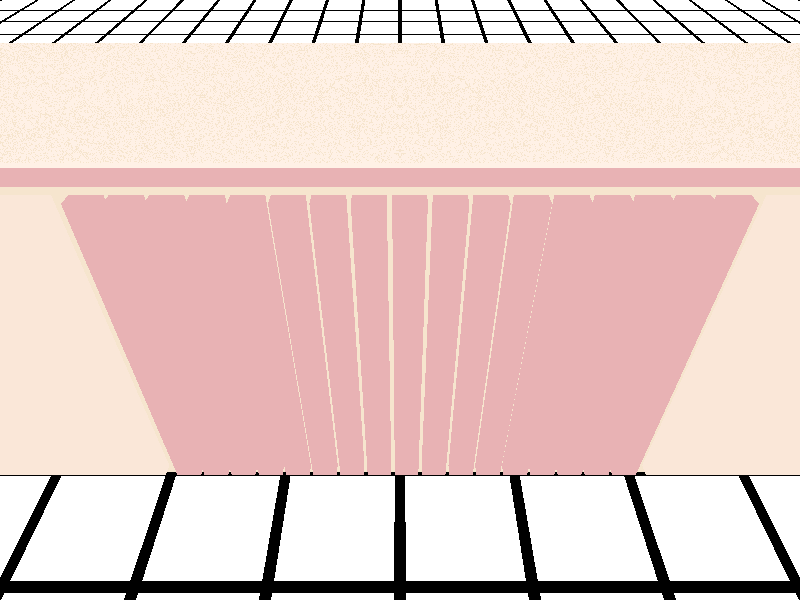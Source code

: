#include "colors.inc"
#include "stones.inc"
#include "textures.inc"
#include "shapes.inc"
#include "glass.inc"
#include "metals.inc"
#include "woods.inc"

//============================================================================//
//      GENERAL
//============================================================================//

#macro Raster(RScale, RLine)
pigment{
    gradient x
    scale RScale
    color_map {
        [0.000   color rgbt<0,0,0,0>]
        [0+RLine color rgbt<0,0,0,0>]
        [0+RLine color rgbt<1,1,1,1>]
        [1-RLine color rgbt<1,1,1,1>]
        [1-RLine color rgbt<0,0,0,0>]
        [1.000   color rgbt<0,0,0,0>]
        }
    }
#end // of macro

background {
    color SlateBlue
}

//============================================================================//
//      CAMERA
//============================================================================//
// front
camera {
    location <3,3,-5>
    look_at <3,2,0>
}
// detalhe frente
camera {
    location <3,2.3,-1.5>
    look_at <3,1,0>
}
// canto direito
/*camera {
    location <0,2.4,-5>
    look_at <0,0,0>
}*/
// canto direito
/*camera {
    location <7,1.7,-0.15>
    look_at <5,1,0>
}*/
// lateral direito
/*camera {
    location <8,1.4,-0.25>
    look_at <3,0.5,0.4>
}*/
// traz direito
/*camera {
    location <8,1.7,1.2>
    look_at <5,1,0.5>
}*/


//==============================================================================
//      LIGHT
//============================================================================//
//global_settings { ambient_light rgb<2, 2, 2> }
// cima do objeto
light_source {
    <3,10,-2>
    color White
}
/*// frente
light_source {
    <3,1,-50>
    color Gray
}
// traz*/
light_source {
    <3,1,50>
    color Gray
}


//============================================================================//
//      GRID
//============================================================================//
plane {
    <0,0.1,0>, 0
    texture{
        pigment {
            color White
        }
    }
    texture {
        Raster (1.0, 0.045)
        scale 0.5
    }
    texture {
        Raster (1.0, 0.045)
        scale 0.5
        rotate <0,90,0>
    }
}


//============================================================================//
//      SCENE
//============================================================================//

#declare balcao =
union {
    // 1 parte baixo
    union {
        //parte principal
        box {
            <0,0,0>, <2,1.5,1>
            texture {
                pigment {
                    //color LightWood
                    //color Tan
                    color NewTan
                }
            }
        }
        //porta esquerda
        box {
            <0.05,0.05,-0.05>,<1,1.4,0>
            texture {
                pigment {
                    //color LightWood
                    color Flesh
                    //color NewTan
                }
            }
        }
        //porta direita
        box {
            <1.05,0.05,-0.05>,<2,1.4,0>
            texture {
                pigment {
                    //color LightWood
                    color Flesh
                    //color NewTan
                }
            }
        }
        //
        sphere {
            <0.9,1.3,-0.06>, 0.04
            texture {
                pigment {
                    color Gray
                }
            }
        }
        sphere {
            <1.15,1.3,-0.06>, 0.04
            texture {
                pigment {
                    color Gray
                }
            }
        }
    }
    // 2 parte baixo
    union {
        //parte principal
        box {
            <2,0,0>, <4,1.5,1>
            texture {
                pigment {
                    color NewTan
                }
            }
        }
        //relevo
        union {
            //#for(Identifier, Start, End [, Step])
            #for (I, 0, 1.9, 0.116)
                box {
                    <2.05,0.05,-0.05>,<2.15,1.4,0>
                    translate< I, 0, 0 >
                }
             #end // --------------- end of #for loop
            texture {
                pigment {
                    color rgb<0.807,0.447,0.459>
                }
            }
        }
        //
    }
    // 3 parte baixo
    union {
        //parte principal
        box {
            <0,0,0>, <2.1,1.5,1>

            texture {
                pigment {
                    //color LightWood
                    //color Tan
                    color NewTan
                }
            }
        }
        //porta esquerda
        box {
            <0.05,0.05,-0.05>,<1,1.4,0>
            texture {
                pigment {
                    //color LightWood
                    color Flesh
                    //color NewTan
                }
            }
        }
        //porta direita
        box {
            <1.05,0.05,-0.05>,<2,1.4,0>
            texture {
                pigment {
                    //color LightWood
                    color Flesh
                    //color NewTan
                }
            }
        }
        //
        sphere {
            <0.9,1.3,-0.06>, 0.04
            texture {
                pigment {
                    color Gray
                }
            }
        }
        sphere {
            <1.15,1.3,-0.06>, 0.04
            texture {
                pigment {
                    color Gray
                }
            }
        }
        translate <4,0,0>
    }
    // tabua cima
    union {
        box {
            <0,1.45,-0.04>, <6.1,1.5,1>
            texture {
                pigment {
                    color rgb<1,0.88,0.79>
                }
            }
        }
        cylinder {
            <0,1.474,-0.032>, <6.1,1.474,-0.032>, 0.0271
            texture {
                pigment {
                    color rgb<0.807,0.447,0.459>
                }
            }
        }
    }

}



balcao

//
